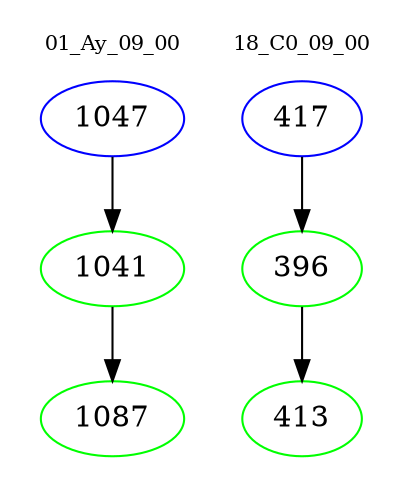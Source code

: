 digraph{
subgraph cluster_0 {
color = white
label = "01_Ay_09_00";
fontsize=10;
T0_1047 [label="1047", color="blue"]
T0_1047 -> T0_1041 [color="black"]
T0_1041 [label="1041", color="green"]
T0_1041 -> T0_1087 [color="black"]
T0_1087 [label="1087", color="green"]
}
subgraph cluster_1 {
color = white
label = "18_C0_09_00";
fontsize=10;
T1_417 [label="417", color="blue"]
T1_417 -> T1_396 [color="black"]
T1_396 [label="396", color="green"]
T1_396 -> T1_413 [color="black"]
T1_413 [label="413", color="green"]
}
}
